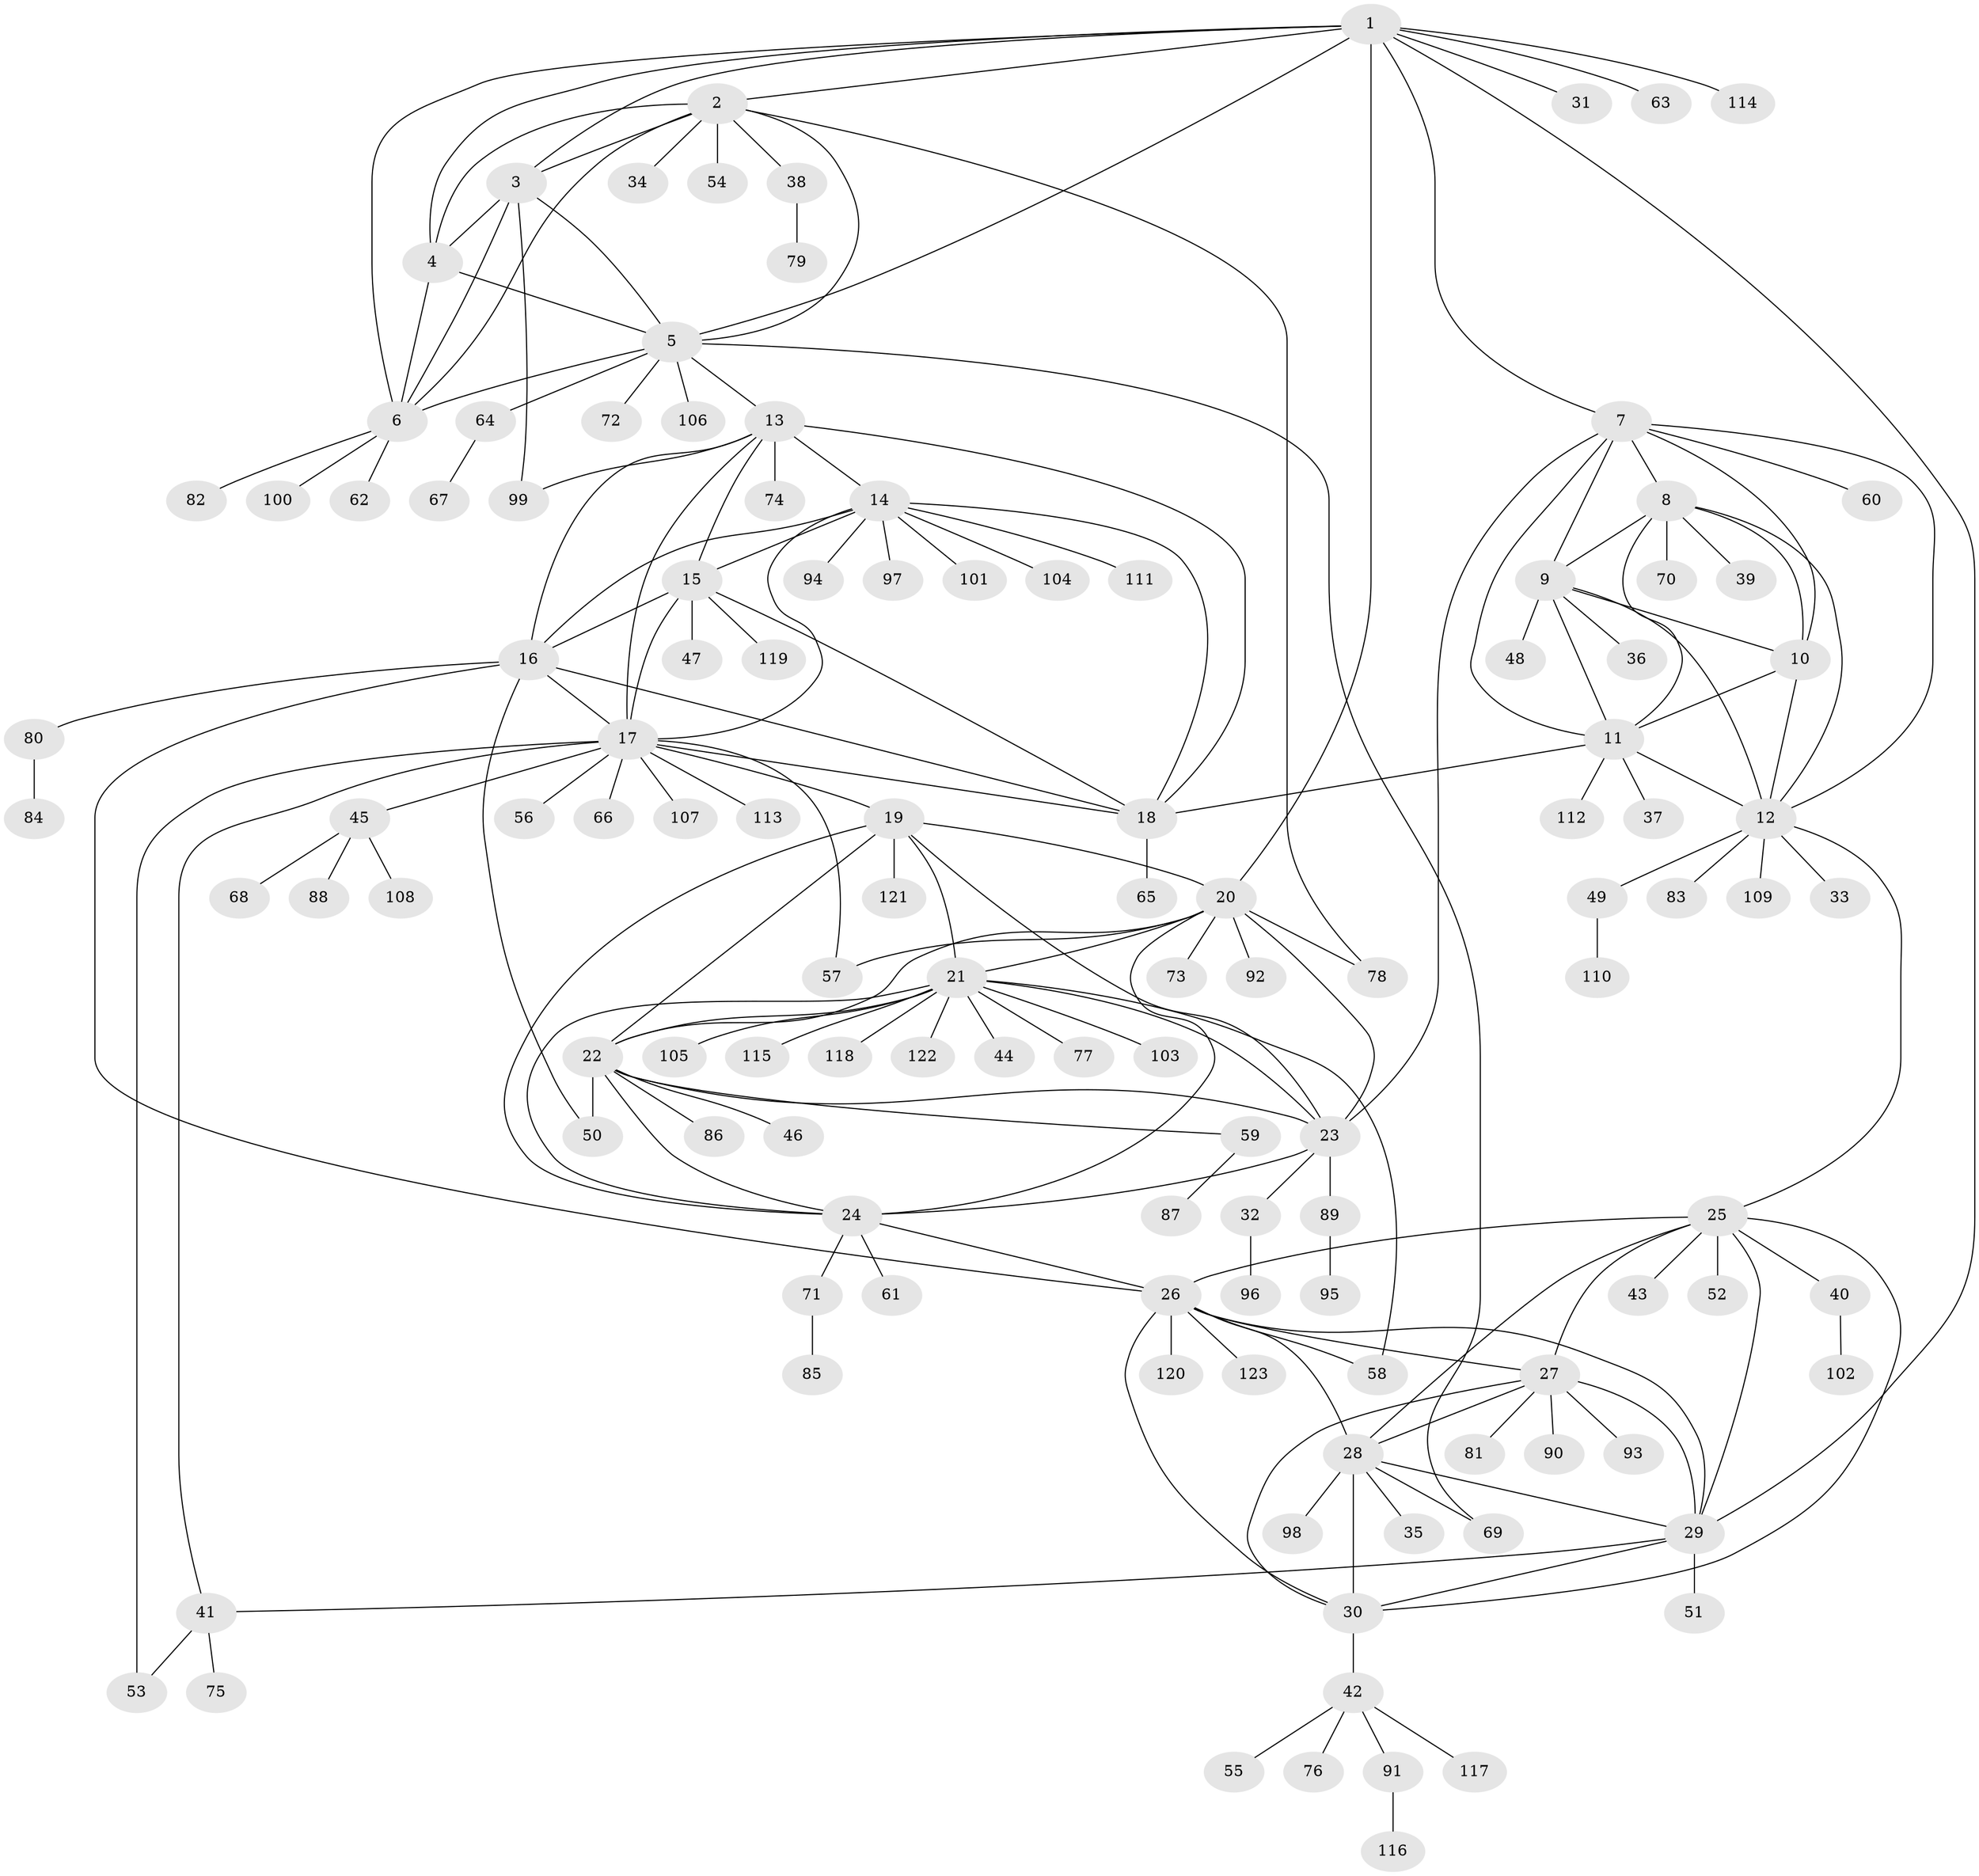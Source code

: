 // Generated by graph-tools (version 1.1) at 2025/11/02/27/25 16:11:30]
// undirected, 123 vertices, 186 edges
graph export_dot {
graph [start="1"]
  node [color=gray90,style=filled];
  1;
  2;
  3;
  4;
  5;
  6;
  7;
  8;
  9;
  10;
  11;
  12;
  13;
  14;
  15;
  16;
  17;
  18;
  19;
  20;
  21;
  22;
  23;
  24;
  25;
  26;
  27;
  28;
  29;
  30;
  31;
  32;
  33;
  34;
  35;
  36;
  37;
  38;
  39;
  40;
  41;
  42;
  43;
  44;
  45;
  46;
  47;
  48;
  49;
  50;
  51;
  52;
  53;
  54;
  55;
  56;
  57;
  58;
  59;
  60;
  61;
  62;
  63;
  64;
  65;
  66;
  67;
  68;
  69;
  70;
  71;
  72;
  73;
  74;
  75;
  76;
  77;
  78;
  79;
  80;
  81;
  82;
  83;
  84;
  85;
  86;
  87;
  88;
  89;
  90;
  91;
  92;
  93;
  94;
  95;
  96;
  97;
  98;
  99;
  100;
  101;
  102;
  103;
  104;
  105;
  106;
  107;
  108;
  109;
  110;
  111;
  112;
  113;
  114;
  115;
  116;
  117;
  118;
  119;
  120;
  121;
  122;
  123;
  1 -- 2;
  1 -- 3;
  1 -- 4;
  1 -- 5;
  1 -- 6;
  1 -- 7;
  1 -- 20;
  1 -- 29;
  1 -- 31;
  1 -- 63;
  1 -- 114;
  2 -- 3;
  2 -- 4;
  2 -- 5;
  2 -- 6;
  2 -- 34;
  2 -- 38;
  2 -- 54;
  2 -- 78;
  3 -- 4;
  3 -- 5;
  3 -- 6;
  3 -- 99;
  4 -- 5;
  4 -- 6;
  5 -- 6;
  5 -- 13;
  5 -- 64;
  5 -- 69;
  5 -- 72;
  5 -- 106;
  6 -- 62;
  6 -- 82;
  6 -- 100;
  7 -- 8;
  7 -- 9;
  7 -- 10;
  7 -- 11;
  7 -- 12;
  7 -- 23;
  7 -- 60;
  8 -- 9;
  8 -- 10;
  8 -- 11;
  8 -- 12;
  8 -- 39;
  8 -- 70;
  9 -- 10;
  9 -- 11;
  9 -- 12;
  9 -- 36;
  9 -- 48;
  10 -- 11;
  10 -- 12;
  11 -- 12;
  11 -- 18;
  11 -- 37;
  11 -- 112;
  12 -- 25;
  12 -- 33;
  12 -- 49;
  12 -- 83;
  12 -- 109;
  13 -- 14;
  13 -- 15;
  13 -- 16;
  13 -- 17;
  13 -- 18;
  13 -- 74;
  13 -- 99;
  14 -- 15;
  14 -- 16;
  14 -- 17;
  14 -- 18;
  14 -- 94;
  14 -- 97;
  14 -- 101;
  14 -- 104;
  14 -- 111;
  15 -- 16;
  15 -- 17;
  15 -- 18;
  15 -- 47;
  15 -- 119;
  16 -- 17;
  16 -- 18;
  16 -- 26;
  16 -- 50;
  16 -- 80;
  17 -- 18;
  17 -- 19;
  17 -- 41;
  17 -- 45;
  17 -- 53;
  17 -- 56;
  17 -- 57;
  17 -- 66;
  17 -- 107;
  17 -- 113;
  18 -- 65;
  19 -- 20;
  19 -- 21;
  19 -- 22;
  19 -- 23;
  19 -- 24;
  19 -- 121;
  20 -- 21;
  20 -- 22;
  20 -- 23;
  20 -- 24;
  20 -- 57;
  20 -- 73;
  20 -- 78;
  20 -- 92;
  21 -- 22;
  21 -- 23;
  21 -- 24;
  21 -- 44;
  21 -- 58;
  21 -- 77;
  21 -- 103;
  21 -- 105;
  21 -- 115;
  21 -- 118;
  21 -- 122;
  22 -- 23;
  22 -- 24;
  22 -- 46;
  22 -- 50;
  22 -- 59;
  22 -- 86;
  23 -- 24;
  23 -- 32;
  23 -- 89;
  24 -- 26;
  24 -- 61;
  24 -- 71;
  25 -- 26;
  25 -- 27;
  25 -- 28;
  25 -- 29;
  25 -- 30;
  25 -- 40;
  25 -- 43;
  25 -- 52;
  26 -- 27;
  26 -- 28;
  26 -- 29;
  26 -- 30;
  26 -- 58;
  26 -- 120;
  26 -- 123;
  27 -- 28;
  27 -- 29;
  27 -- 30;
  27 -- 81;
  27 -- 90;
  27 -- 93;
  28 -- 29;
  28 -- 30;
  28 -- 35;
  28 -- 69;
  28 -- 98;
  29 -- 30;
  29 -- 41;
  29 -- 51;
  30 -- 42;
  32 -- 96;
  38 -- 79;
  40 -- 102;
  41 -- 53;
  41 -- 75;
  42 -- 55;
  42 -- 76;
  42 -- 91;
  42 -- 117;
  45 -- 68;
  45 -- 88;
  45 -- 108;
  49 -- 110;
  59 -- 87;
  64 -- 67;
  71 -- 85;
  80 -- 84;
  89 -- 95;
  91 -- 116;
}
